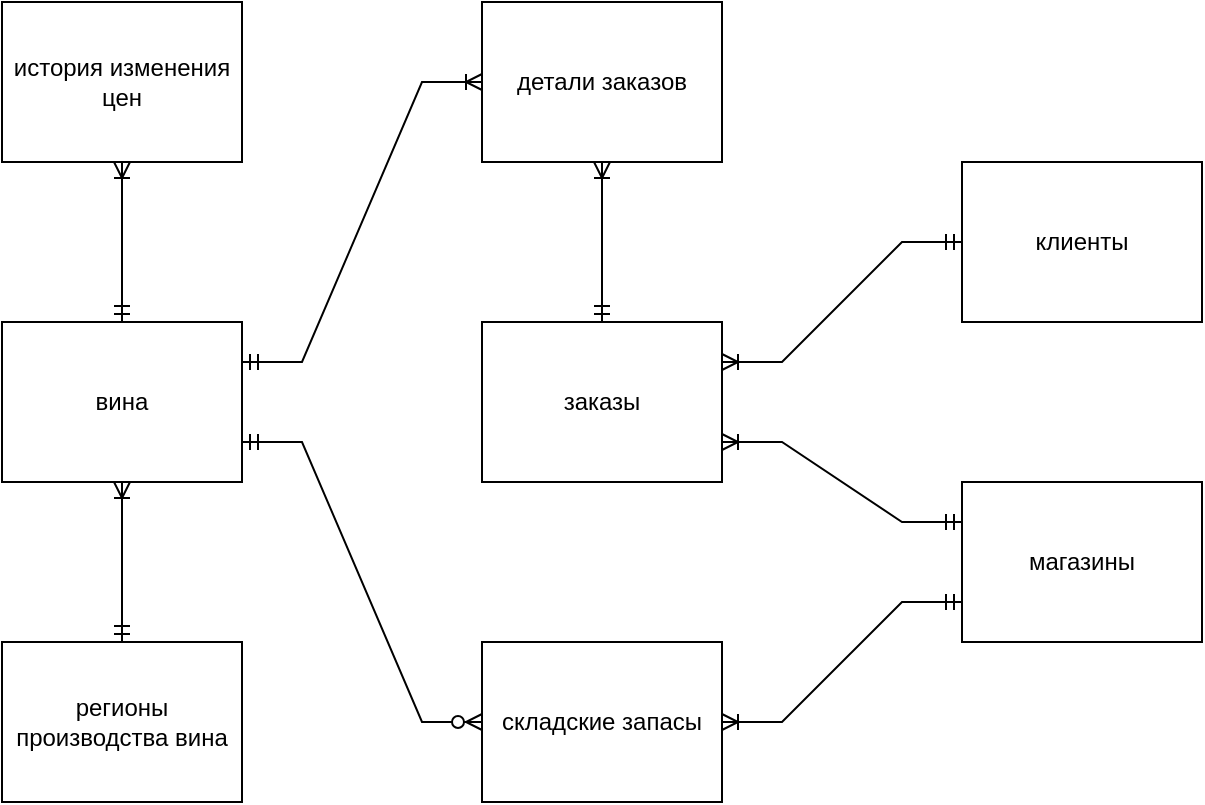 <mxfile scale="1" border="0" version="28.2.5">
  <diagram name="Страница — 1" id="ihke_AVcDs3seF6dgZAF">
    <mxGraphModel dx="870" dy="440" grid="1" gridSize="10" guides="1" tooltips="1" connect="1" arrows="1" fold="1" page="1" pageScale="1" pageWidth="827" pageHeight="1169" math="0" shadow="0">
      <root>
        <mxCell id="0" />
        <mxCell id="1" parent="0" />
        <mxCell id="h8pIM_7XimtxXR1fOJew-144" value="регионы производства вина" style="rounded=0;whiteSpace=wrap;html=1;" parent="1" vertex="1">
          <mxGeometry x="80" y="400" width="120" height="80" as="geometry" />
        </mxCell>
        <mxCell id="h8pIM_7XimtxXR1fOJew-145" value="складские запасы" style="rounded=0;whiteSpace=wrap;html=1;" parent="1" vertex="1">
          <mxGeometry x="320" y="400" width="120" height="80" as="geometry" />
        </mxCell>
        <mxCell id="h8pIM_7XimtxXR1fOJew-146" value="вина" style="rounded=0;whiteSpace=wrap;html=1;" parent="1" vertex="1">
          <mxGeometry x="80" y="240" width="120" height="80" as="geometry" />
        </mxCell>
        <mxCell id="h8pIM_7XimtxXR1fOJew-147" value="история изменения цен" style="rounded=0;whiteSpace=wrap;html=1;" parent="1" vertex="1">
          <mxGeometry x="80" y="80" width="120" height="80" as="geometry" />
        </mxCell>
        <mxCell id="h8pIM_7XimtxXR1fOJew-148" value="заказы" style="rounded=0;whiteSpace=wrap;html=1;" parent="1" vertex="1">
          <mxGeometry x="320" y="240" width="120" height="80" as="geometry" />
        </mxCell>
        <mxCell id="h8pIM_7XimtxXR1fOJew-149" value="детали заказов" style="rounded=0;whiteSpace=wrap;html=1;" parent="1" vertex="1">
          <mxGeometry x="320" y="80" width="120" height="80" as="geometry" />
        </mxCell>
        <mxCell id="h8pIM_7XimtxXR1fOJew-150" value="магазины" style="rounded=0;whiteSpace=wrap;html=1;" parent="1" vertex="1">
          <mxGeometry x="560" y="320" width="120" height="80" as="geometry" />
        </mxCell>
        <mxCell id="h8pIM_7XimtxXR1fOJew-151" value="клиенты" style="rounded=0;whiteSpace=wrap;html=1;" parent="1" vertex="1">
          <mxGeometry x="560" y="160" width="120" height="80" as="geometry" />
        </mxCell>
        <mxCell id="h8pIM_7XimtxXR1fOJew-164" value="" style="edgeStyle=entityRelationEdgeStyle;fontSize=12;html=1;endArrow=ERzeroToMany;startArrow=ERmandOne;rounded=0;exitX=1;exitY=0.75;exitDx=0;exitDy=0;entryX=0;entryY=0.5;entryDx=0;entryDy=0;" parent="1" source="h8pIM_7XimtxXR1fOJew-146" target="h8pIM_7XimtxXR1fOJew-145" edge="1">
          <mxGeometry width="100" height="100" relative="1" as="geometry">
            <mxPoint x="240" y="260" as="sourcePoint" />
            <mxPoint x="340" y="160" as="targetPoint" />
          </mxGeometry>
        </mxCell>
        <mxCell id="h8pIM_7XimtxXR1fOJew-168" value="" style="edgeStyle=entityRelationEdgeStyle;fontSize=12;html=1;endArrow=ERoneToMany;startArrow=ERmandOne;rounded=0;entryX=0;entryY=0.5;entryDx=0;entryDy=0;exitX=1;exitY=0.25;exitDx=0;exitDy=0;" parent="1" source="h8pIM_7XimtxXR1fOJew-146" target="h8pIM_7XimtxXR1fOJew-149" edge="1">
          <mxGeometry width="100" height="100" relative="1" as="geometry">
            <mxPoint x="210" y="210" as="sourcePoint" />
            <mxPoint x="310" y="230" as="targetPoint" />
          </mxGeometry>
        </mxCell>
        <mxCell id="h8pIM_7XimtxXR1fOJew-172" value="" style="fontSize=12;html=1;endArrow=ERoneToMany;startArrow=ERmandOne;rounded=0;exitX=0.5;exitY=0;exitDx=0;exitDy=0;entryX=0.5;entryY=1;entryDx=0;entryDy=0;" parent="1" source="h8pIM_7XimtxXR1fOJew-148" target="h8pIM_7XimtxXR1fOJew-149" edge="1">
          <mxGeometry width="100" height="100" relative="1" as="geometry">
            <mxPoint x="420" y="220" as="sourcePoint" />
            <mxPoint x="410" y="190" as="targetPoint" />
          </mxGeometry>
        </mxCell>
        <mxCell id="h8pIM_7XimtxXR1fOJew-173" value="" style="edgeStyle=orthogonalEdgeStyle;fontSize=12;html=1;endArrow=ERoneToMany;startArrow=ERmandOne;rounded=0;exitX=0.5;exitY=0;exitDx=0;exitDy=0;entryX=0.5;entryY=1;entryDx=0;entryDy=0;" parent="1" source="h8pIM_7XimtxXR1fOJew-144" target="h8pIM_7XimtxXR1fOJew-146" edge="1">
          <mxGeometry width="100" height="100" relative="1" as="geometry">
            <mxPoint x="360" y="300" as="sourcePoint" />
            <mxPoint x="460" y="200" as="targetPoint" />
          </mxGeometry>
        </mxCell>
        <mxCell id="idVOSQpunlmLzepk6xdJ-1" value="" style="fontSize=12;html=1;endArrow=ERoneToMany;startArrow=ERmandOne;rounded=0;exitX=0.5;exitY=0;exitDx=0;exitDy=0;entryX=0.5;entryY=1;entryDx=0;entryDy=0;" edge="1" parent="1" source="h8pIM_7XimtxXR1fOJew-146" target="h8pIM_7XimtxXR1fOJew-147">
          <mxGeometry width="100" height="100" relative="1" as="geometry">
            <mxPoint x="170" y="210" as="sourcePoint" />
            <mxPoint x="270" y="109" as="targetPoint" />
          </mxGeometry>
        </mxCell>
        <mxCell id="idVOSQpunlmLzepk6xdJ-2" value="" style="edgeStyle=entityRelationEdgeStyle;fontSize=12;html=1;endArrow=ERoneToMany;startArrow=ERmandOne;rounded=0;exitX=0;exitY=0.5;exitDx=0;exitDy=0;entryX=1;entryY=0.25;entryDx=0;entryDy=0;" edge="1" parent="1" source="h8pIM_7XimtxXR1fOJew-151" target="h8pIM_7XimtxXR1fOJew-148">
          <mxGeometry width="100" height="100" relative="1" as="geometry">
            <mxPoint x="440" y="180" as="sourcePoint" />
            <mxPoint x="540" y="80" as="targetPoint" />
          </mxGeometry>
        </mxCell>
        <mxCell id="idVOSQpunlmLzepk6xdJ-3" value="" style="edgeStyle=entityRelationEdgeStyle;fontSize=12;html=1;endArrow=ERoneToMany;startArrow=ERmandOne;rounded=0;exitX=0;exitY=0.25;exitDx=0;exitDy=0;entryX=1;entryY=0.75;entryDx=0;entryDy=0;" edge="1" parent="1" source="h8pIM_7XimtxXR1fOJew-150" target="h8pIM_7XimtxXR1fOJew-148">
          <mxGeometry width="100" height="100" relative="1" as="geometry">
            <mxPoint x="360" y="370" as="sourcePoint" />
            <mxPoint x="460" y="270" as="targetPoint" />
          </mxGeometry>
        </mxCell>
        <mxCell id="idVOSQpunlmLzepk6xdJ-4" value="" style="edgeStyle=entityRelationEdgeStyle;fontSize=12;html=1;endArrow=ERoneToMany;startArrow=ERmandOne;rounded=0;entryX=1;entryY=0.5;entryDx=0;entryDy=0;exitX=0;exitY=0.75;exitDx=0;exitDy=0;" edge="1" parent="1" source="h8pIM_7XimtxXR1fOJew-150" target="h8pIM_7XimtxXR1fOJew-145">
          <mxGeometry width="100" height="100" relative="1" as="geometry">
            <mxPoint x="450" y="480" as="sourcePoint" />
            <mxPoint x="550" y="380" as="targetPoint" />
          </mxGeometry>
        </mxCell>
      </root>
    </mxGraphModel>
  </diagram>
</mxfile>
